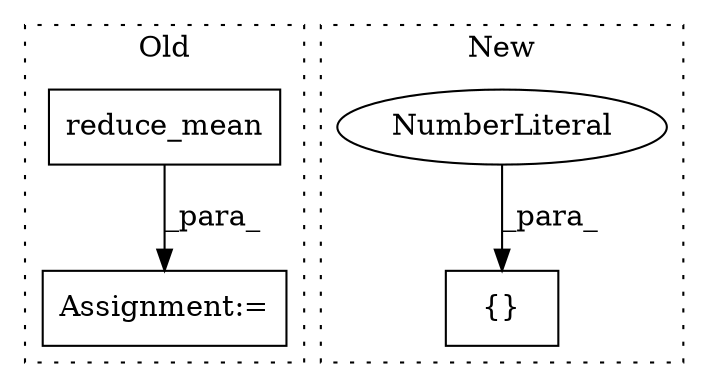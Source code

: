digraph G {
subgraph cluster0 {
1 [label="reduce_mean" a="32" s="9984,10107" l="12,1" shape="box"];
4 [label="Assignment:=" a="7" s="9972" l="1" shape="box"];
label = "Old";
style="dotted";
}
subgraph cluster1 {
2 [label="{}" a="4" s="9880,9897" l="1,1" shape="box"];
3 [label="NumberLiteral" a="34" s="9892" l="1" shape="ellipse"];
label = "New";
style="dotted";
}
1 -> 4 [label="_para_"];
3 -> 2 [label="_para_"];
}